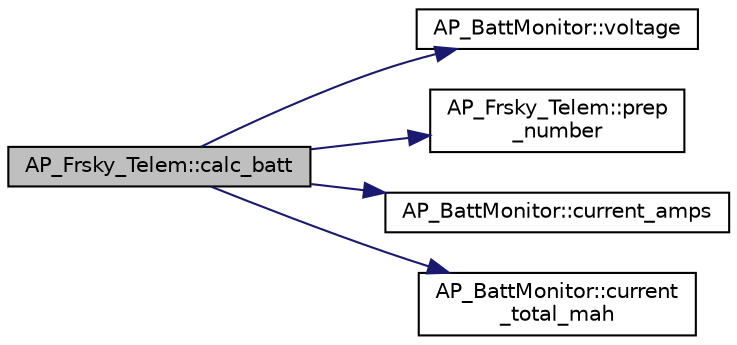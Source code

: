 digraph "AP_Frsky_Telem::calc_batt"
{
 // INTERACTIVE_SVG=YES
  edge [fontname="Helvetica",fontsize="10",labelfontname="Helvetica",labelfontsize="10"];
  node [fontname="Helvetica",fontsize="10",shape=record];
  rankdir="LR";
  Node1 [label="AP_Frsky_Telem::calc_batt",height=0.2,width=0.4,color="black", fillcolor="grey75", style="filled", fontcolor="black"];
  Node1 -> Node2 [color="midnightblue",fontsize="10",style="solid",fontname="Helvetica"];
  Node2 [label="AP_BattMonitor::voltage",height=0.2,width=0.4,color="black", fillcolor="white", style="filled",URL="$classAP__BattMonitor.html#ab5789eb7d45ec25b685adfaaf9167284",tooltip="voltage - returns battery voltage in millivolts "];
  Node1 -> Node3 [color="midnightblue",fontsize="10",style="solid",fontname="Helvetica"];
  Node3 [label="AP_Frsky_Telem::prep\l_number",height=0.2,width=0.4,color="black", fillcolor="white", style="filled",URL="$classAP__Frsky__Telem.html#aea60e986f6cff0d30f76fff2c80c758a"];
  Node1 -> Node4 [color="midnightblue",fontsize="10",style="solid",fontname="Helvetica"];
  Node4 [label="AP_BattMonitor::current_amps",height=0.2,width=0.4,color="black", fillcolor="white", style="filled",URL="$classAP__BattMonitor.html#af73075a42b0aa50dca77e16625fb1122",tooltip="current_amps - returns the instantaneous current draw in amperes "];
  Node1 -> Node5 [color="midnightblue",fontsize="10",style="solid",fontname="Helvetica"];
  Node5 [label="AP_BattMonitor::current\l_total_mah",height=0.2,width=0.4,color="black", fillcolor="white", style="filled",URL="$classAP__BattMonitor.html#a5744db673ce4cbaffe3da159451c3d5f",tooltip="current_total_mah - returns total current drawn since start-up in amp-hours "];
}

